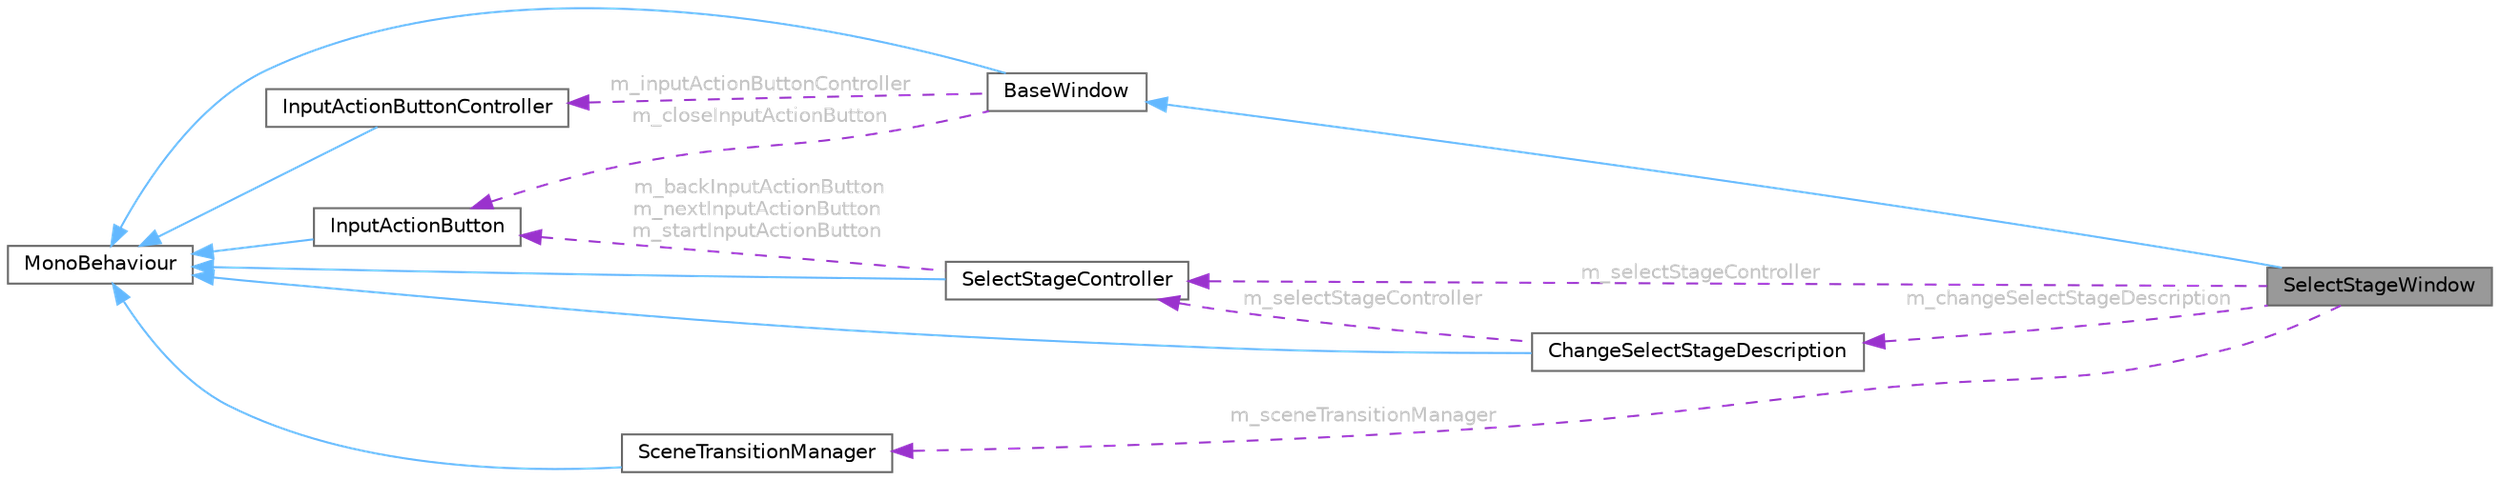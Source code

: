digraph "SelectStageWindow"
{
 // LATEX_PDF_SIZE
  bgcolor="transparent";
  edge [fontname=Helvetica,fontsize=10,labelfontname=Helvetica,labelfontsize=10];
  node [fontname=Helvetica,fontsize=10,shape=box,height=0.2,width=0.4];
  rankdir="LR";
  Node1 [id="Node000001",label="SelectStageWindow",height=0.2,width=0.4,color="gray40", fillcolor="grey60", style="filled", fontcolor="black",tooltip=" "];
  Node2 -> Node1 [id="edge1_Node000001_Node000002",dir="back",color="steelblue1",style="solid",tooltip=" "];
  Node2 [id="Node000002",label="BaseWindow",height=0.2,width=0.4,color="gray40", fillcolor="white", style="filled",URL="$class_base_window.html",tooltip=" "];
  Node3 -> Node2 [id="edge2_Node000002_Node000003",dir="back",color="steelblue1",style="solid",tooltip=" "];
  Node3 [id="Node000003",label="MonoBehaviour",height=0.2,width=0.4,color="gray40", fillcolor="white", style="filled",tooltip=" "];
  Node4 -> Node2 [id="edge3_Node000002_Node000004",dir="back",color="darkorchid3",style="dashed",tooltip=" ",label=" m_inputActionButtonController",fontcolor="grey" ];
  Node4 [id="Node000004",label="InputActionButtonController",height=0.2,width=0.4,color="gray40", fillcolor="white", style="filled",URL="$class_input_action_button_controller.html",tooltip=" "];
  Node3 -> Node4 [id="edge4_Node000004_Node000003",dir="back",color="steelblue1",style="solid",tooltip=" "];
  Node5 -> Node2 [id="edge5_Node000002_Node000005",dir="back",color="darkorchid3",style="dashed",tooltip=" ",label=" m_closeInputActionButton",fontcolor="grey" ];
  Node5 [id="Node000005",label="InputActionButton",height=0.2,width=0.4,color="gray40", fillcolor="white", style="filled",URL="$class_input_action_button.html",tooltip=" "];
  Node3 -> Node5 [id="edge6_Node000005_Node000003",dir="back",color="steelblue1",style="solid",tooltip=" "];
  Node6 -> Node1 [id="edge7_Node000001_Node000006",dir="back",color="darkorchid3",style="dashed",tooltip=" ",label=" m_selectStageController",fontcolor="grey" ];
  Node6 [id="Node000006",label="SelectStageController",height=0.2,width=0.4,color="gray40", fillcolor="white", style="filled",URL="$class_select_stage_controller.html",tooltip=" "];
  Node3 -> Node6 [id="edge8_Node000006_Node000003",dir="back",color="steelblue1",style="solid",tooltip=" "];
  Node5 -> Node6 [id="edge9_Node000006_Node000005",dir="back",color="darkorchid3",style="dashed",tooltip=" ",label=" m_backInputActionButton\nm_nextInputActionButton\nm_startInputActionButton",fontcolor="grey" ];
  Node7 -> Node1 [id="edge10_Node000001_Node000007",dir="back",color="darkorchid3",style="dashed",tooltip=" ",label=" m_changeSelectStageDescription",fontcolor="grey" ];
  Node7 [id="Node000007",label="ChangeSelectStageDescription",height=0.2,width=0.4,color="gray40", fillcolor="white", style="filled",URL="$class_change_select_stage_description.html",tooltip=" "];
  Node3 -> Node7 [id="edge11_Node000007_Node000003",dir="back",color="steelblue1",style="solid",tooltip=" "];
  Node6 -> Node7 [id="edge12_Node000007_Node000006",dir="back",color="darkorchid3",style="dashed",tooltip=" ",label=" m_selectStageController",fontcolor="grey" ];
  Node8 -> Node1 [id="edge13_Node000001_Node000008",dir="back",color="darkorchid3",style="dashed",tooltip=" ",label=" m_sceneTransitionManager",fontcolor="grey" ];
  Node8 [id="Node000008",label="SceneTransitionManager",height=0.2,width=0.4,color="gray40", fillcolor="white", style="filled",URL="$class_scene_transition_manager.html",tooltip=" "];
  Node3 -> Node8 [id="edge14_Node000008_Node000003",dir="back",color="steelblue1",style="solid",tooltip=" "];
}
